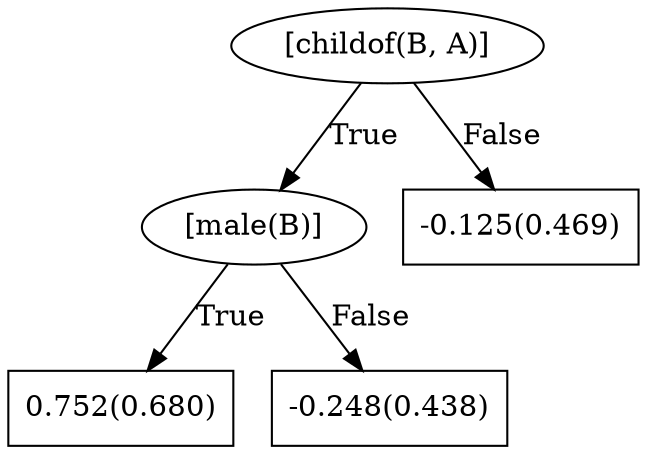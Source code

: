 digraph G{ 
1[label = "[childof(B, A)]"];
1 -> 2[label="True"];
1 -> 3[label="False"];
2[label = "[male(B)]"];
2 -> 4[label="True"];
2 -> 5[label="False"];
4[shape = box,label = "0.752(0.680)"];
5[shape = box,label = "-0.248(0.438)"];
3[shape = box,label = "-0.125(0.469)"];
}
